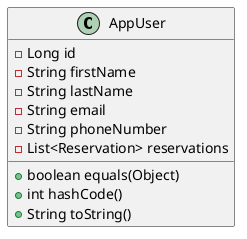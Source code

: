 @startuml
class AppUser {
- Long id
- String firstName
- String lastName
- String email
- String phoneNumber
- List<Reservation> reservations
+ boolean equals(Object)
+ int hashCode()
+ String toString()
}
@enduml